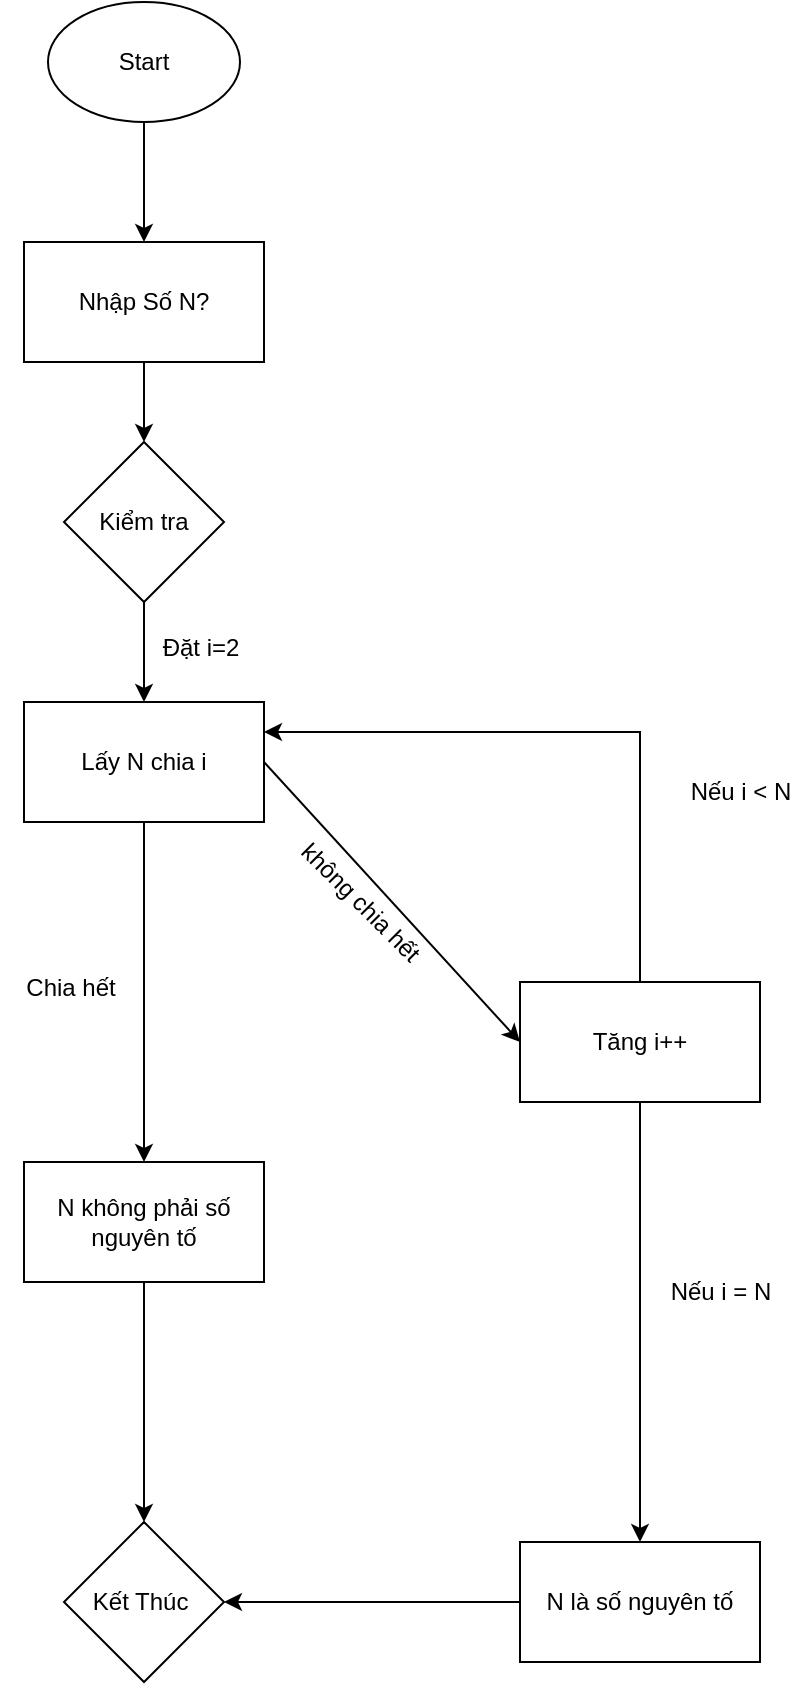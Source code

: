 <mxfile version="25.0.3">
  <diagram name="Trang-1" id="eUqzaLB1whG1kBdagGRP">
    <mxGraphModel dx="1006" dy="531" grid="1" gridSize="10" guides="1" tooltips="1" connect="1" arrows="1" fold="1" page="1" pageScale="1" pageWidth="827" pageHeight="1169" math="0" shadow="0">
      <root>
        <mxCell id="0" />
        <mxCell id="1" parent="0" />
        <mxCell id="92u1KL6CAQ0AJTdA99dS-1" value="Start" style="ellipse;whiteSpace=wrap;html=1;strokeColor=default;" vertex="1" parent="1">
          <mxGeometry x="384" y="120" width="96" height="60" as="geometry" />
        </mxCell>
        <mxCell id="92u1KL6CAQ0AJTdA99dS-3" value="" style="endArrow=classic;html=1;rounded=0;entryX=0.5;entryY=0;entryDx=0;entryDy=0;" edge="1" parent="1" source="92u1KL6CAQ0AJTdA99dS-1" target="92u1KL6CAQ0AJTdA99dS-4">
          <mxGeometry width="50" height="50" relative="1" as="geometry">
            <mxPoint x="390" y="300" as="sourcePoint" />
            <mxPoint x="430" y="240" as="targetPoint" />
          </mxGeometry>
        </mxCell>
        <mxCell id="92u1KL6CAQ0AJTdA99dS-4" value="Nhập Số N?" style="rounded=0;whiteSpace=wrap;html=1;" vertex="1" parent="1">
          <mxGeometry x="372" y="240" width="120" height="60" as="geometry" />
        </mxCell>
        <mxCell id="92u1KL6CAQ0AJTdA99dS-5" value="Kiểm tra" style="rhombus;whiteSpace=wrap;html=1;" vertex="1" parent="1">
          <mxGeometry x="392" y="340" width="80" height="80" as="geometry" />
        </mxCell>
        <mxCell id="92u1KL6CAQ0AJTdA99dS-6" value="" style="endArrow=classic;html=1;rounded=0;exitX=0.5;exitY=1;exitDx=0;exitDy=0;entryX=0.5;entryY=0;entryDx=0;entryDy=0;" edge="1" parent="1" source="92u1KL6CAQ0AJTdA99dS-4" target="92u1KL6CAQ0AJTdA99dS-5">
          <mxGeometry width="50" height="50" relative="1" as="geometry">
            <mxPoint x="390" y="300" as="sourcePoint" />
            <mxPoint x="430" y="360" as="targetPoint" />
          </mxGeometry>
        </mxCell>
        <mxCell id="92u1KL6CAQ0AJTdA99dS-15" style="edgeStyle=orthogonalEdgeStyle;rounded=0;orthogonalLoop=1;jettySize=auto;html=1;entryX=0.5;entryY=0;entryDx=0;entryDy=0;" edge="1" parent="1" source="92u1KL6CAQ0AJTdA99dS-7" target="92u1KL6CAQ0AJTdA99dS-17">
          <mxGeometry relative="1" as="geometry">
            <mxPoint x="432" y="650" as="targetPoint" />
          </mxGeometry>
        </mxCell>
        <mxCell id="92u1KL6CAQ0AJTdA99dS-7" value="Lấy N chia i" style="rounded=0;whiteSpace=wrap;html=1;" vertex="1" parent="1">
          <mxGeometry x="372" y="470" width="120" height="60" as="geometry" />
        </mxCell>
        <mxCell id="92u1KL6CAQ0AJTdA99dS-8" value="" style="endArrow=classic;html=1;rounded=0;entryX=0.5;entryY=0;entryDx=0;entryDy=0;exitX=0.5;exitY=1;exitDx=0;exitDy=0;" edge="1" parent="1" source="92u1KL6CAQ0AJTdA99dS-5" target="92u1KL6CAQ0AJTdA99dS-7">
          <mxGeometry width="50" height="50" relative="1" as="geometry">
            <mxPoint x="390" y="500" as="sourcePoint" />
            <mxPoint x="440" y="450" as="targetPoint" />
          </mxGeometry>
        </mxCell>
        <mxCell id="92u1KL6CAQ0AJTdA99dS-9" value="" style="endArrow=classic;html=1;rounded=0;exitX=1;exitY=0.5;exitDx=0;exitDy=0;entryX=0;entryY=0.5;entryDx=0;entryDy=0;" edge="1" parent="1" source="92u1KL6CAQ0AJTdA99dS-7" target="92u1KL6CAQ0AJTdA99dS-11">
          <mxGeometry width="50" height="50" relative="1" as="geometry">
            <mxPoint x="390" y="500" as="sourcePoint" />
            <mxPoint x="630" y="500" as="targetPoint" />
          </mxGeometry>
        </mxCell>
        <mxCell id="92u1KL6CAQ0AJTdA99dS-10" value="không chia hết" style="text;html=1;align=center;verticalAlign=middle;resizable=0;points=[];autosize=1;strokeColor=none;fillColor=none;rotation=45;" vertex="1" parent="1">
          <mxGeometry x="490" y="555" width="100" height="30" as="geometry" />
        </mxCell>
        <mxCell id="92u1KL6CAQ0AJTdA99dS-24" style="edgeStyle=orthogonalEdgeStyle;rounded=0;orthogonalLoop=1;jettySize=auto;html=1;exitX=0.5;exitY=0;exitDx=0;exitDy=0;entryX=1;entryY=0.25;entryDx=0;entryDy=0;" edge="1" parent="1" source="92u1KL6CAQ0AJTdA99dS-11" target="92u1KL6CAQ0AJTdA99dS-7">
          <mxGeometry relative="1" as="geometry" />
        </mxCell>
        <mxCell id="92u1KL6CAQ0AJTdA99dS-29" style="edgeStyle=orthogonalEdgeStyle;rounded=0;orthogonalLoop=1;jettySize=auto;html=1;exitX=0.5;exitY=1;exitDx=0;exitDy=0;entryX=0.5;entryY=0;entryDx=0;entryDy=0;" edge="1" parent="1" source="92u1KL6CAQ0AJTdA99dS-11" target="92u1KL6CAQ0AJTdA99dS-13">
          <mxGeometry relative="1" as="geometry" />
        </mxCell>
        <mxCell id="92u1KL6CAQ0AJTdA99dS-11" value="Tăng i++" style="rounded=0;whiteSpace=wrap;html=1;" vertex="1" parent="1">
          <mxGeometry x="620" y="610" width="120" height="60" as="geometry" />
        </mxCell>
        <mxCell id="92u1KL6CAQ0AJTdA99dS-22" style="edgeStyle=orthogonalEdgeStyle;rounded=0;orthogonalLoop=1;jettySize=auto;html=1;entryX=1;entryY=0.5;entryDx=0;entryDy=0;" edge="1" parent="1" source="92u1KL6CAQ0AJTdA99dS-13" target="92u1KL6CAQ0AJTdA99dS-19">
          <mxGeometry relative="1" as="geometry" />
        </mxCell>
        <mxCell id="92u1KL6CAQ0AJTdA99dS-13" value="N là số nguyên tố" style="rounded=0;whiteSpace=wrap;html=1;" vertex="1" parent="1">
          <mxGeometry x="620" y="890" width="120" height="60" as="geometry" />
        </mxCell>
        <mxCell id="92u1KL6CAQ0AJTdA99dS-16" value="Đặt i=2" style="text;html=1;align=center;verticalAlign=middle;resizable=0;points=[];autosize=1;strokeColor=none;fillColor=none;" vertex="1" parent="1">
          <mxGeometry x="430" y="428" width="60" height="30" as="geometry" />
        </mxCell>
        <mxCell id="92u1KL6CAQ0AJTdA99dS-21" style="edgeStyle=orthogonalEdgeStyle;rounded=0;orthogonalLoop=1;jettySize=auto;html=1;exitX=0.5;exitY=1;exitDx=0;exitDy=0;entryX=0.5;entryY=0;entryDx=0;entryDy=0;" edge="1" parent="1" source="92u1KL6CAQ0AJTdA99dS-17" target="92u1KL6CAQ0AJTdA99dS-19">
          <mxGeometry relative="1" as="geometry" />
        </mxCell>
        <mxCell id="92u1KL6CAQ0AJTdA99dS-17" value="N không phải số nguyên tố" style="rounded=0;whiteSpace=wrap;html=1;" vertex="1" parent="1">
          <mxGeometry x="372" y="700" width="120" height="60" as="geometry" />
        </mxCell>
        <mxCell id="92u1KL6CAQ0AJTdA99dS-19" value="Kết Thúc&amp;nbsp;" style="rhombus;whiteSpace=wrap;html=1;" vertex="1" parent="1">
          <mxGeometry x="392" y="880" width="80" height="80" as="geometry" />
        </mxCell>
        <mxCell id="92u1KL6CAQ0AJTdA99dS-23" value="Nếu i = N" style="text;html=1;align=center;verticalAlign=middle;resizable=0;points=[];autosize=1;strokeColor=none;fillColor=none;" vertex="1" parent="1">
          <mxGeometry x="685" y="750" width="70" height="30" as="geometry" />
        </mxCell>
        <mxCell id="92u1KL6CAQ0AJTdA99dS-25" value="Nếu i &amp;lt; N" style="text;html=1;align=center;verticalAlign=middle;resizable=0;points=[];autosize=1;strokeColor=none;fillColor=none;" vertex="1" parent="1">
          <mxGeometry x="695" y="500" width="70" height="30" as="geometry" />
        </mxCell>
        <mxCell id="92u1KL6CAQ0AJTdA99dS-26" value="Chia hết" style="text;html=1;align=center;verticalAlign=middle;resizable=0;points=[];autosize=1;strokeColor=none;fillColor=none;" vertex="1" parent="1">
          <mxGeometry x="360" y="598" width="70" height="30" as="geometry" />
        </mxCell>
      </root>
    </mxGraphModel>
  </diagram>
</mxfile>
